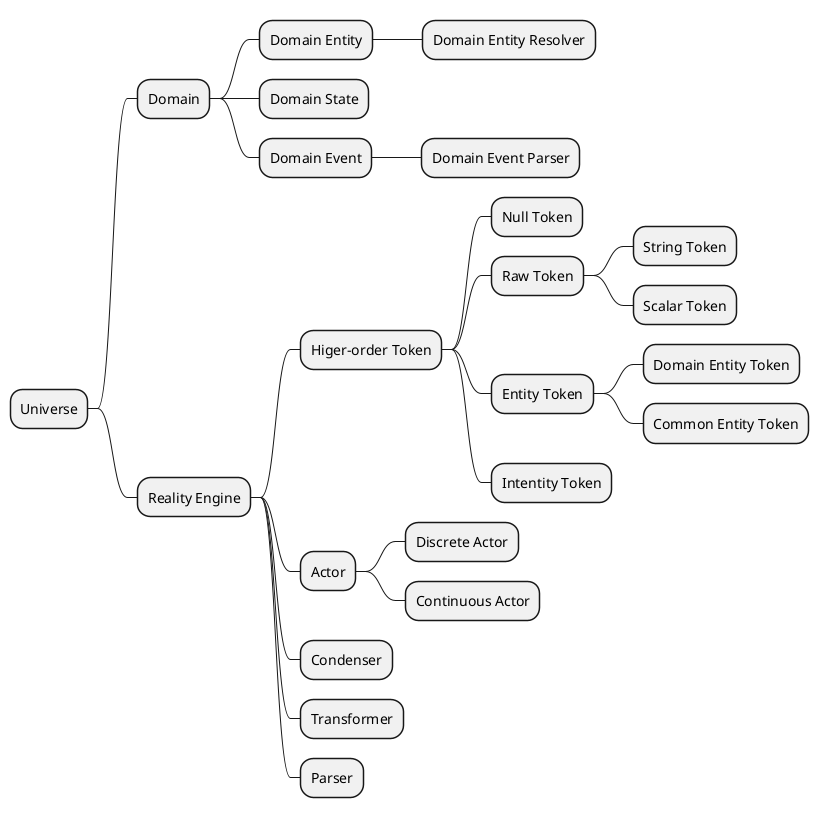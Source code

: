 @startmindmap concepts
* Universe

** Domain

*** Domain Entity
**** Domain Entity Resolver

*** Domain State

*** Domain Event
**** Domain Event Parser

** Reality Engine

*** Higer-order Token
**** Null Token
**** Raw Token
***** String Token
***** Scalar Token
**** Entity Token
***** Domain Entity Token
***** Common Entity Token
**** Intentity Token

*** Actor
**** Discrete Actor
**** Continuous Actor

*** Condenser
*** Transformer
*** Parser
@endmindmap